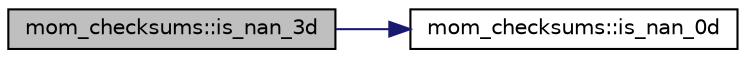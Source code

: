 digraph "mom_checksums::is_nan_3d"
{
 // INTERACTIVE_SVG=YES
 // LATEX_PDF_SIZE
  edge [fontname="Helvetica",fontsize="10",labelfontname="Helvetica",labelfontsize="10"];
  node [fontname="Helvetica",fontsize="10",shape=record];
  rankdir="LR";
  Node1 [label="mom_checksums::is_nan_3d",height=0.2,width=0.4,color="black", fillcolor="grey75", style="filled", fontcolor="black",tooltip="Returns .true. if any element of x is a NaN, and .false. otherwise."];
  Node1 -> Node2 [color="midnightblue",fontsize="10",style="solid",fontname="Helvetica"];
  Node2 [label="mom_checksums::is_nan_0d",height=0.2,width=0.4,color="black", fillcolor="white", style="filled",URL="$namespacemom__checksums.html#aa60d4336935b61bdb90e5f182d9a21ad",tooltip="This function returns .true. if x is a NaN, and .false. otherwise."];
}
